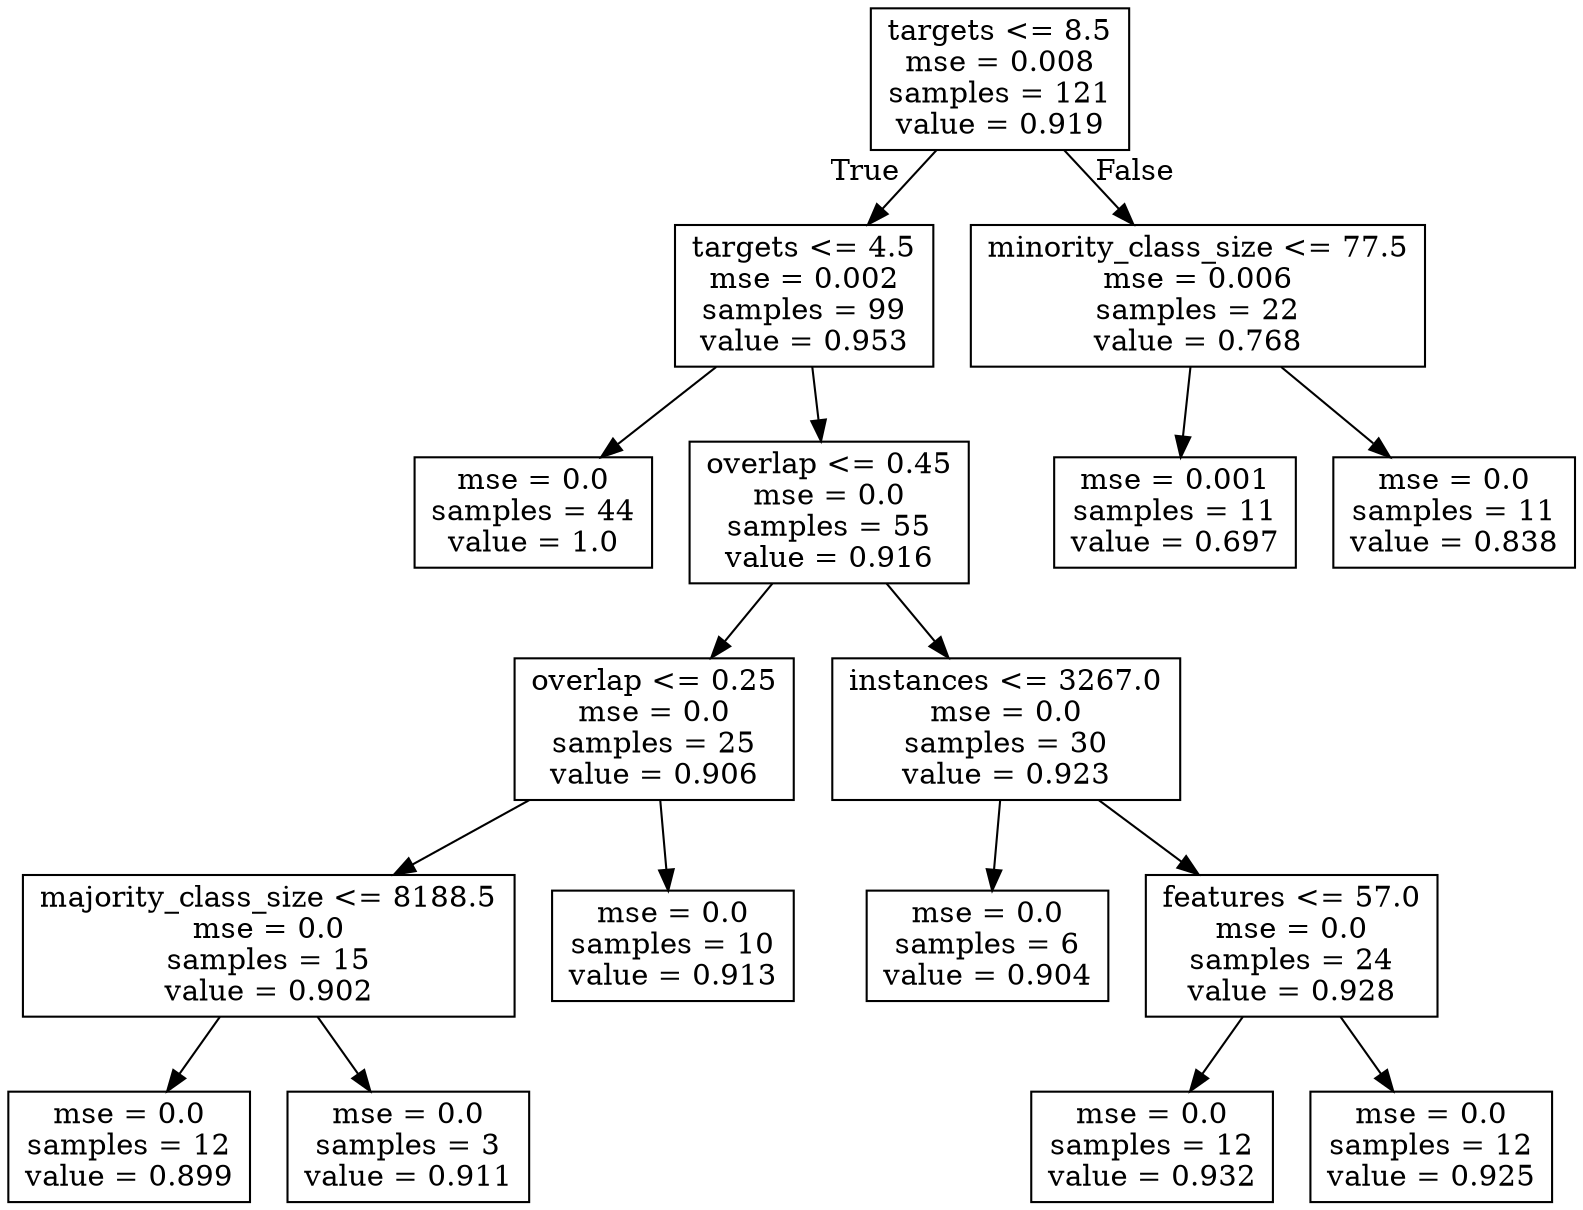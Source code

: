 digraph Tree {
node [shape=box] ;
0 [label="targets <= 8.5\nmse = 0.008\nsamples = 121\nvalue = 0.919"] ;
1 [label="targets <= 4.5\nmse = 0.002\nsamples = 99\nvalue = 0.953"] ;
0 -> 1 [labeldistance=2.5, labelangle=45, headlabel="True"] ;
2 [label="mse = 0.0\nsamples = 44\nvalue = 1.0"] ;
1 -> 2 ;
3 [label="overlap <= 0.45\nmse = 0.0\nsamples = 55\nvalue = 0.916"] ;
1 -> 3 ;
4 [label="overlap <= 0.25\nmse = 0.0\nsamples = 25\nvalue = 0.906"] ;
3 -> 4 ;
5 [label="majority_class_size <= 8188.5\nmse = 0.0\nsamples = 15\nvalue = 0.902"] ;
4 -> 5 ;
6 [label="mse = 0.0\nsamples = 12\nvalue = 0.899"] ;
5 -> 6 ;
7 [label="mse = 0.0\nsamples = 3\nvalue = 0.911"] ;
5 -> 7 ;
8 [label="mse = 0.0\nsamples = 10\nvalue = 0.913"] ;
4 -> 8 ;
9 [label="instances <= 3267.0\nmse = 0.0\nsamples = 30\nvalue = 0.923"] ;
3 -> 9 ;
10 [label="mse = 0.0\nsamples = 6\nvalue = 0.904"] ;
9 -> 10 ;
11 [label="features <= 57.0\nmse = 0.0\nsamples = 24\nvalue = 0.928"] ;
9 -> 11 ;
12 [label="mse = 0.0\nsamples = 12\nvalue = 0.932"] ;
11 -> 12 ;
13 [label="mse = 0.0\nsamples = 12\nvalue = 0.925"] ;
11 -> 13 ;
14 [label="minority_class_size <= 77.5\nmse = 0.006\nsamples = 22\nvalue = 0.768"] ;
0 -> 14 [labeldistance=2.5, labelangle=-45, headlabel="False"] ;
15 [label="mse = 0.001\nsamples = 11\nvalue = 0.697"] ;
14 -> 15 ;
16 [label="mse = 0.0\nsamples = 11\nvalue = 0.838"] ;
14 -> 16 ;
}